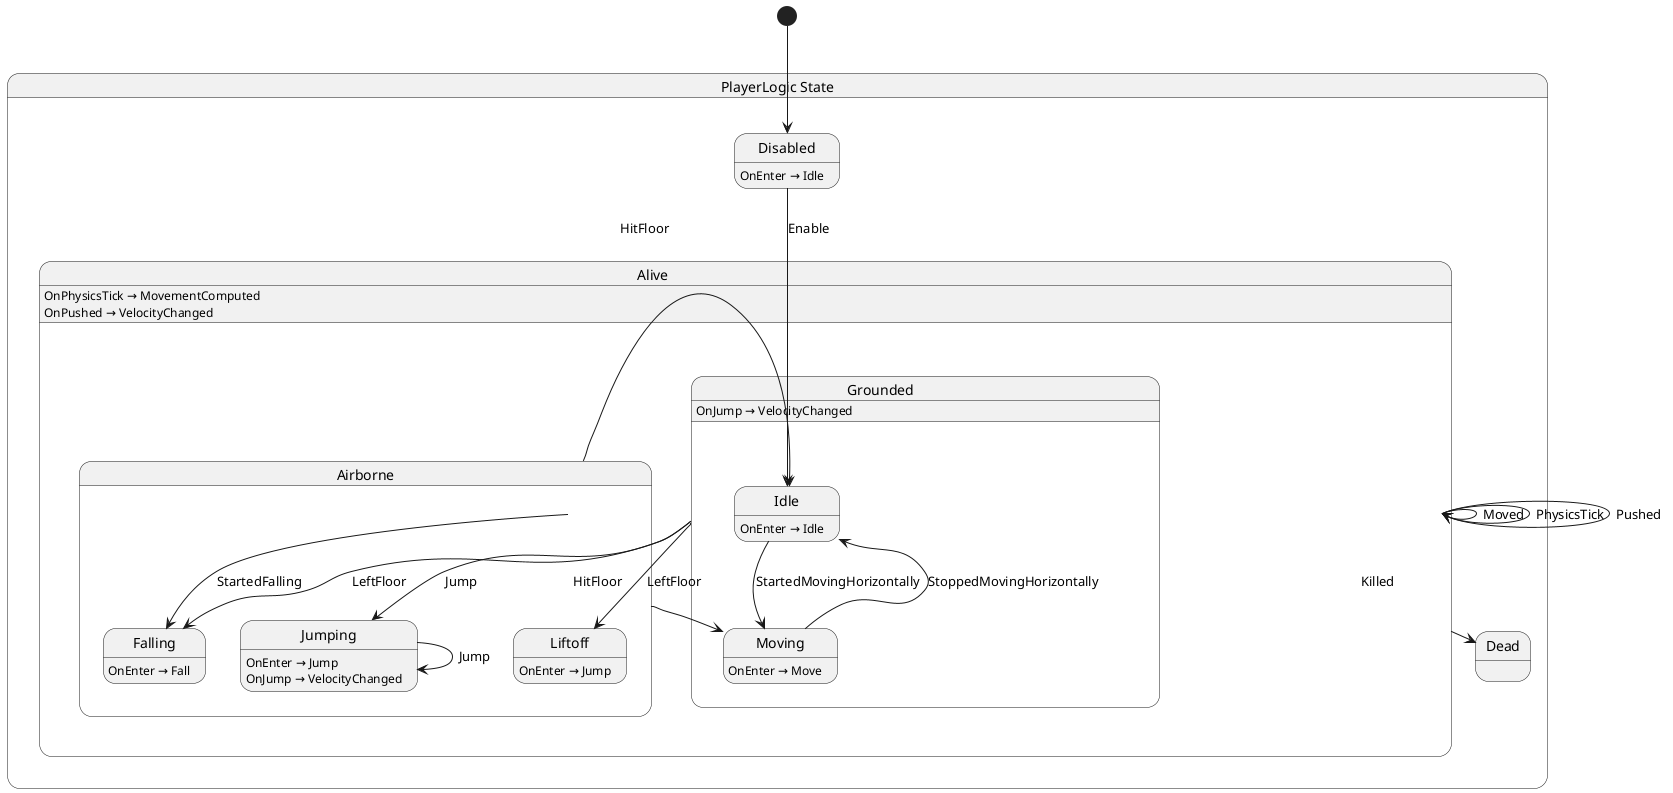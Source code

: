 @startuml PlayerLogic
state "PlayerLogic State" as GameDemo_PlayerLogic_State {
  state "Dead" as GameDemo_PlayerLogic_State_Dead
  state "Alive" as GameDemo_PlayerLogic_State_Alive {
    state "Grounded" as GameDemo_PlayerLogic_State_Grounded {
      state "Idle" as GameDemo_PlayerLogic_State_Idle
      state "Moving" as GameDemo_PlayerLogic_State_Moving
    }
    state "Airborne" as GameDemo_PlayerLogic_State_Airborne {
      state "Jumping" as GameDemo_PlayerLogic_State_Jumping
      state "Liftoff" as GameDemo_PlayerLogic_State_Liftoff
      state "Falling" as GameDemo_PlayerLogic_State_Falling
    }
  }
  state "Disabled" as GameDemo_PlayerLogic_State_Disabled
}

GameDemo_PlayerLogic_State_Airborne --> GameDemo_PlayerLogic_State_Falling : StartedFalling
GameDemo_PlayerLogic_State_Airborne --> GameDemo_PlayerLogic_State_Idle : HitFloor
GameDemo_PlayerLogic_State_Airborne --> GameDemo_PlayerLogic_State_Moving : HitFloor
GameDemo_PlayerLogic_State_Alive --> GameDemo_PlayerLogic_State_Alive : Moved
GameDemo_PlayerLogic_State_Alive --> GameDemo_PlayerLogic_State_Alive : PhysicsTick
GameDemo_PlayerLogic_State_Alive --> GameDemo_PlayerLogic_State_Alive : Pushed
GameDemo_PlayerLogic_State_Alive --> GameDemo_PlayerLogic_State_Dead : Killed
GameDemo_PlayerLogic_State_Disabled --> GameDemo_PlayerLogic_State_Idle : Enable
GameDemo_PlayerLogic_State_Grounded --> GameDemo_PlayerLogic_State_Falling : LeftFloor
GameDemo_PlayerLogic_State_Grounded --> GameDemo_PlayerLogic_State_Jumping : Jump
GameDemo_PlayerLogic_State_Grounded --> GameDemo_PlayerLogic_State_Liftoff : LeftFloor
GameDemo_PlayerLogic_State_Idle --> GameDemo_PlayerLogic_State_Moving : StartedMovingHorizontally
GameDemo_PlayerLogic_State_Jumping --> GameDemo_PlayerLogic_State_Jumping : Jump
GameDemo_PlayerLogic_State_Moving --> GameDemo_PlayerLogic_State_Idle : StoppedMovingHorizontally

GameDemo_PlayerLogic_State_Alive : OnPhysicsTick → MovementComputed
GameDemo_PlayerLogic_State_Alive : OnPushed → VelocityChanged
GameDemo_PlayerLogic_State_Disabled : OnEnter → Idle
GameDemo_PlayerLogic_State_Falling : OnEnter → Fall
GameDemo_PlayerLogic_State_Grounded : OnJump → VelocityChanged
GameDemo_PlayerLogic_State_Idle : OnEnter → Idle
GameDemo_PlayerLogic_State_Jumping : OnEnter → Jump
GameDemo_PlayerLogic_State_Jumping : OnJump → VelocityChanged
GameDemo_PlayerLogic_State_Liftoff : OnEnter → Jump
GameDemo_PlayerLogic_State_Moving : OnEnter → Move

[*] --> GameDemo_PlayerLogic_State_Disabled
@enduml